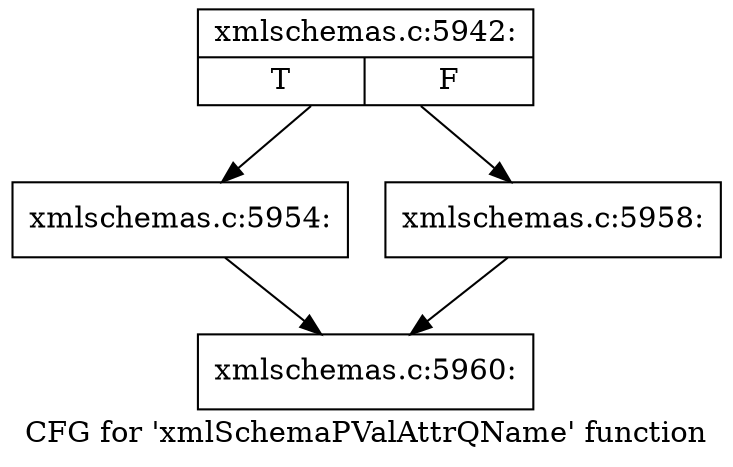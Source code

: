 digraph "CFG for 'xmlSchemaPValAttrQName' function" {
	label="CFG for 'xmlSchemaPValAttrQName' function";

	Node0x55d026079110 [shape=record,label="{xmlschemas.c:5942:|{<s0>T|<s1>F}}"];
	Node0x55d026079110 -> Node0x55d0260a8ea0;
	Node0x55d026079110 -> Node0x55d0260a8ef0;
	Node0x55d0260a8ea0 [shape=record,label="{xmlschemas.c:5954:}"];
	Node0x55d0260a8ea0 -> Node0x55d0260a6de0;
	Node0x55d0260a8ef0 [shape=record,label="{xmlschemas.c:5958:}"];
	Node0x55d0260a8ef0 -> Node0x55d0260a6de0;
	Node0x55d0260a6de0 [shape=record,label="{xmlschemas.c:5960:}"];
}
